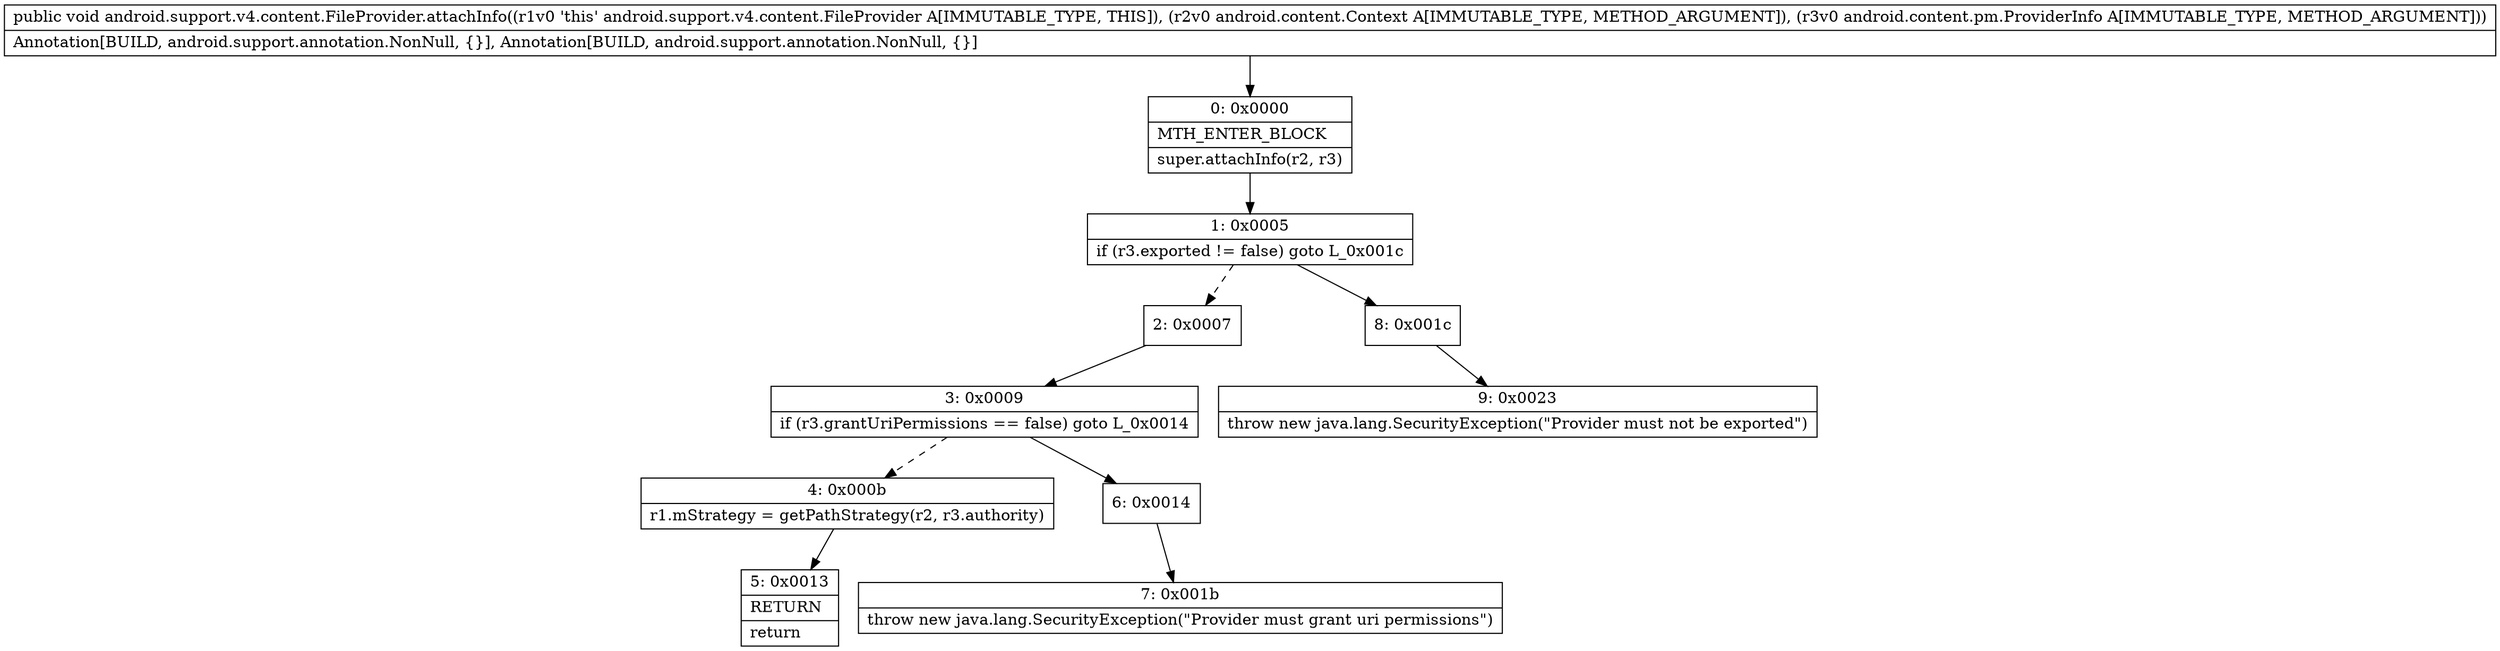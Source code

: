 digraph "CFG forandroid.support.v4.content.FileProvider.attachInfo(Landroid\/content\/Context;Landroid\/content\/pm\/ProviderInfo;)V" {
Node_0 [shape=record,label="{0\:\ 0x0000|MTH_ENTER_BLOCK\l|super.attachInfo(r2, r3)\l}"];
Node_1 [shape=record,label="{1\:\ 0x0005|if (r3.exported != false) goto L_0x001c\l}"];
Node_2 [shape=record,label="{2\:\ 0x0007}"];
Node_3 [shape=record,label="{3\:\ 0x0009|if (r3.grantUriPermissions == false) goto L_0x0014\l}"];
Node_4 [shape=record,label="{4\:\ 0x000b|r1.mStrategy = getPathStrategy(r2, r3.authority)\l}"];
Node_5 [shape=record,label="{5\:\ 0x0013|RETURN\l|return\l}"];
Node_6 [shape=record,label="{6\:\ 0x0014}"];
Node_7 [shape=record,label="{7\:\ 0x001b|throw new java.lang.SecurityException(\"Provider must grant uri permissions\")\l}"];
Node_8 [shape=record,label="{8\:\ 0x001c}"];
Node_9 [shape=record,label="{9\:\ 0x0023|throw new java.lang.SecurityException(\"Provider must not be exported\")\l}"];
MethodNode[shape=record,label="{public void android.support.v4.content.FileProvider.attachInfo((r1v0 'this' android.support.v4.content.FileProvider A[IMMUTABLE_TYPE, THIS]), (r2v0 android.content.Context A[IMMUTABLE_TYPE, METHOD_ARGUMENT]), (r3v0 android.content.pm.ProviderInfo A[IMMUTABLE_TYPE, METHOD_ARGUMENT]))  | Annotation[BUILD, android.support.annotation.NonNull, \{\}], Annotation[BUILD, android.support.annotation.NonNull, \{\}]\l}"];
MethodNode -> Node_0;
Node_0 -> Node_1;
Node_1 -> Node_2[style=dashed];
Node_1 -> Node_8;
Node_2 -> Node_3;
Node_3 -> Node_4[style=dashed];
Node_3 -> Node_6;
Node_4 -> Node_5;
Node_6 -> Node_7;
Node_8 -> Node_9;
}


